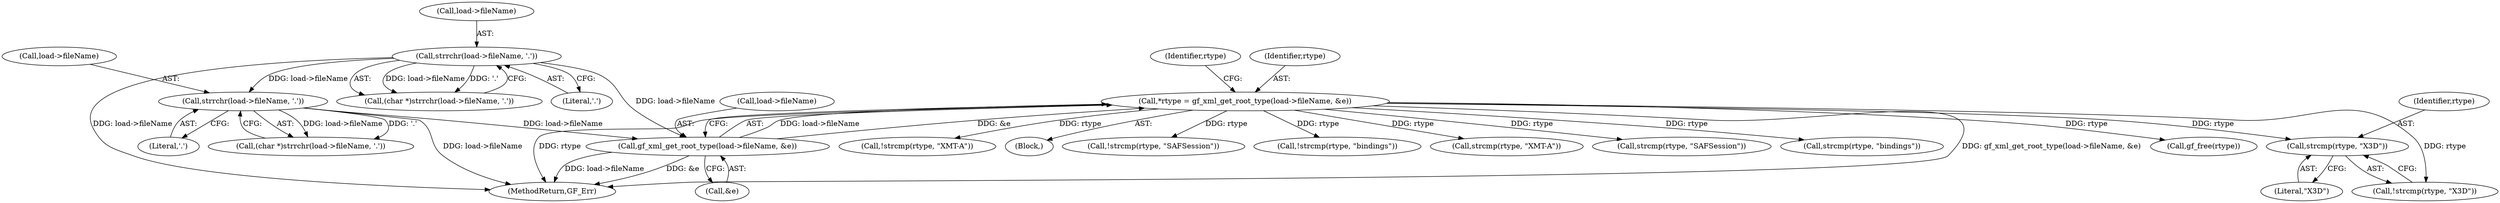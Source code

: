 digraph "0_gpac_35ab4475a7df9b2a4bcab235e379c0c3ec543658_4@API" {
"1000348" [label="(Call,strcmp(rtype, \"X3D\"))"];
"1000313" [label="(Call,*rtype = gf_xml_get_root_type(load->fileName, &e))"];
"1000315" [label="(Call,gf_xml_get_root_type(load->fileName, &e))"];
"1000134" [label="(Call,strrchr(load->fileName, '.'))"];
"1000160" [label="(Call,strrchr(load->fileName, '.'))"];
"1000349" [label="(Identifier,rtype)"];
"1000358" [label="(Call,!strcmp(rtype, \"bindings\"))"];
"1000337" [label="(Call,strcmp(rtype, \"XMT-A\"))"];
"1000326" [label="(Call,strcmp(rtype, \"SAFSession\"))"];
"1000158" [label="(Call,(char *)strrchr(load->fileName, '.'))"];
"1000359" [label="(Call,strcmp(rtype, \"bindings\"))"];
"1000367" [label="(Call,gf_free(rtype))"];
"1000347" [label="(Call,!strcmp(rtype, \"X3D\"))"];
"1000138" [label="(Literal,'.')"];
"1000446" [label="(MethodReturn,GF_Err)"];
"1000316" [label="(Call,load->fileName)"];
"1000348" [label="(Call,strcmp(rtype, \"X3D\"))"];
"1000315" [label="(Call,gf_xml_get_root_type(load->fileName, &e))"];
"1000322" [label="(Identifier,rtype)"];
"1000336" [label="(Call,!strcmp(rtype, \"XMT-A\"))"];
"1000134" [label="(Call,strrchr(load->fileName, '.'))"];
"1000135" [label="(Call,load->fileName)"];
"1000350" [label="(Literal,\"X3D\")"];
"1000311" [label="(Block,)"];
"1000164" [label="(Literal,'.')"];
"1000161" [label="(Call,load->fileName)"];
"1000325" [label="(Call,!strcmp(rtype, \"SAFSession\"))"];
"1000319" [label="(Call,&e)"];
"1000132" [label="(Call,(char *)strrchr(load->fileName, '.'))"];
"1000160" [label="(Call,strrchr(load->fileName, '.'))"];
"1000314" [label="(Identifier,rtype)"];
"1000313" [label="(Call,*rtype = gf_xml_get_root_type(load->fileName, &e))"];
"1000348" -> "1000347"  [label="AST: "];
"1000348" -> "1000350"  [label="CFG: "];
"1000349" -> "1000348"  [label="AST: "];
"1000350" -> "1000348"  [label="AST: "];
"1000347" -> "1000348"  [label="CFG: "];
"1000313" -> "1000348"  [label="DDG: rtype"];
"1000313" -> "1000311"  [label="AST: "];
"1000313" -> "1000315"  [label="CFG: "];
"1000314" -> "1000313"  [label="AST: "];
"1000315" -> "1000313"  [label="AST: "];
"1000322" -> "1000313"  [label="CFG: "];
"1000313" -> "1000446"  [label="DDG: gf_xml_get_root_type(load->fileName, &e)"];
"1000313" -> "1000446"  [label="DDG: rtype"];
"1000315" -> "1000313"  [label="DDG: load->fileName"];
"1000315" -> "1000313"  [label="DDG: &e"];
"1000313" -> "1000325"  [label="DDG: rtype"];
"1000313" -> "1000326"  [label="DDG: rtype"];
"1000313" -> "1000336"  [label="DDG: rtype"];
"1000313" -> "1000337"  [label="DDG: rtype"];
"1000313" -> "1000347"  [label="DDG: rtype"];
"1000313" -> "1000358"  [label="DDG: rtype"];
"1000313" -> "1000359"  [label="DDG: rtype"];
"1000313" -> "1000367"  [label="DDG: rtype"];
"1000315" -> "1000319"  [label="CFG: "];
"1000316" -> "1000315"  [label="AST: "];
"1000319" -> "1000315"  [label="AST: "];
"1000315" -> "1000446"  [label="DDG: load->fileName"];
"1000315" -> "1000446"  [label="DDG: &e"];
"1000134" -> "1000315"  [label="DDG: load->fileName"];
"1000160" -> "1000315"  [label="DDG: load->fileName"];
"1000134" -> "1000132"  [label="AST: "];
"1000134" -> "1000138"  [label="CFG: "];
"1000135" -> "1000134"  [label="AST: "];
"1000138" -> "1000134"  [label="AST: "];
"1000132" -> "1000134"  [label="CFG: "];
"1000134" -> "1000446"  [label="DDG: load->fileName"];
"1000134" -> "1000132"  [label="DDG: load->fileName"];
"1000134" -> "1000132"  [label="DDG: '.'"];
"1000134" -> "1000160"  [label="DDG: load->fileName"];
"1000160" -> "1000158"  [label="AST: "];
"1000160" -> "1000164"  [label="CFG: "];
"1000161" -> "1000160"  [label="AST: "];
"1000164" -> "1000160"  [label="AST: "];
"1000158" -> "1000160"  [label="CFG: "];
"1000160" -> "1000446"  [label="DDG: load->fileName"];
"1000160" -> "1000158"  [label="DDG: load->fileName"];
"1000160" -> "1000158"  [label="DDG: '.'"];
}
